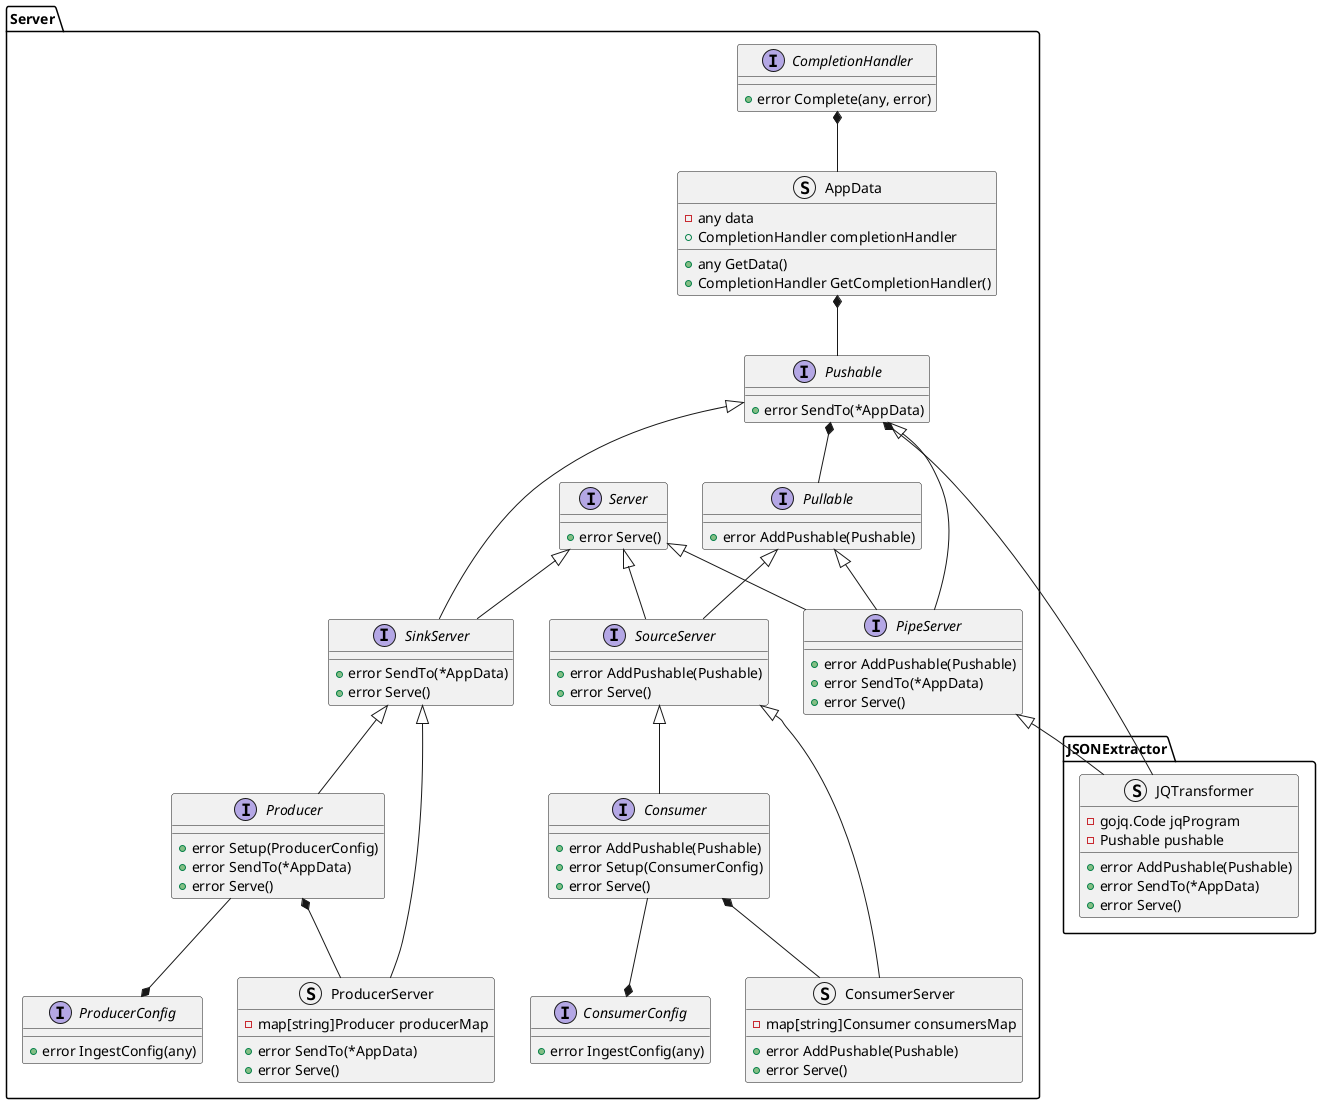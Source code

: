 @startuml
namespace JSONExtractor {
    struct JQTransformer {
        -gojq.Code jqProgram
        -Pushable pushable
        +error AddPushable(Pushable)
        +error SendTo(*AppData)
        +error Serve()
    }
}
namespace Server {
    interface CompletionHandler {
        +error Complete(any, error)
    }
    struct AppData {
        -any data
        +CompletionHandler completionHandler
        +any GetData()
        +CompletionHandler GetCompletionHandler()
    }
    interface Server {
        +error Serve()
    }
    interface Pullable {
        +error AddPushable(Pushable)
    }
    interface Pushable {
        +error SendTo(*AppData)
    }
    interface SourceServer {
        +error AddPushable(Pushable)
        +error Serve()
    }
    interface SinkServer {
        +error SendTo(*AppData)
        +error Serve()
    }
    interface PipeServer {
        +error AddPushable(Pushable)
        +error SendTo(*AppData)
        +error Serve()
    }
    interface Producer {
        +error Setup(ProducerConfig)
        +error SendTo(*AppData)
        +error Serve()
    }
    interface Consumer {
        +error AddPushable(Pushable)
        +error Setup(ConsumerConfig)
        +error Serve()
    }
    struct ProducerServer {
        -map[string]Producer producerMap
        +error SendTo(*AppData)
        +error Serve()
    }
    struct ConsumerServer {
        -map[string]Consumer consumersMap
        +error AddPushable(Pushable)
        +error Serve()
    }
    interface ProducerConfig {
        +error IngestConfig(any)
    }
    interface ConsumerConfig {
        +error IngestConfig(any)
    }
}
Server.CompletionHandler *-- Server.AppData
Server.AppData *-- Server.Pushable
Server.Server <|-- Server.SourceServer
Server.Pushable *-- Server.Pullable
Server.Pullable <|-- Server.SourceServer
Server.Server <|-- Server.SinkServer
Server.Pushable <|-- Server.SinkServer
Server.Pushable <|-- Server.PipeServer
Server.Pullable <|-- Server.PipeServer
Server.Server <|-- Server.PipeServer

Server.SinkServer <|-- Server.Producer
Server.Producer *-- Server.ProducerServer
Server.SinkServer <|-- Server.ProducerServer
Server.SourceServer <|-- Server.ConsumerServer
Server.Consumer *-- Server.ConsumerServer
Server.SourceServer <|-- Server.Consumer

Server.PipeServer <|-- JSONExtractor.JQTransformer
Server.Pushable *-- JSONExtractor.JQTransformer


Server.ConsumerConfig *-up- Server.Consumer
Server.ProducerConfig *-up- Server.Producer
@enduml